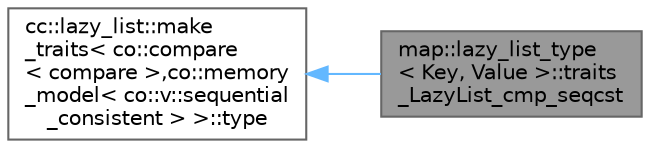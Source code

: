 digraph "map::lazy_list_type&lt; Key, Value &gt;::traits_LazyList_cmp_seqcst"
{
 // LATEX_PDF_SIZE
  bgcolor="transparent";
  edge [fontname=Helvetica,fontsize=10,labelfontname=Helvetica,labelfontsize=10];
  node [fontname=Helvetica,fontsize=10,shape=box,height=0.2,width=0.4];
  rankdir="LR";
  Node1 [id="Node000001",label="map::lazy_list_type\l\< Key, Value \>::traits\l_LazyList_cmp_seqcst",height=0.2,width=0.4,color="gray40", fillcolor="grey60", style="filled", fontcolor="black",tooltip=" "];
  Node2 -> Node1 [id="edge1_Node000001_Node000002",dir="back",color="steelblue1",style="solid",tooltip=" "];
  Node2 [id="Node000002",label="cc::lazy_list::make\l_traits\< co::compare\l\< compare \>,co::memory\l_model\< co::v::sequential\l_consistent \> \>::type",height=0.2,width=0.4,color="gray40", fillcolor="white", style="filled",tooltip=" "];
}
